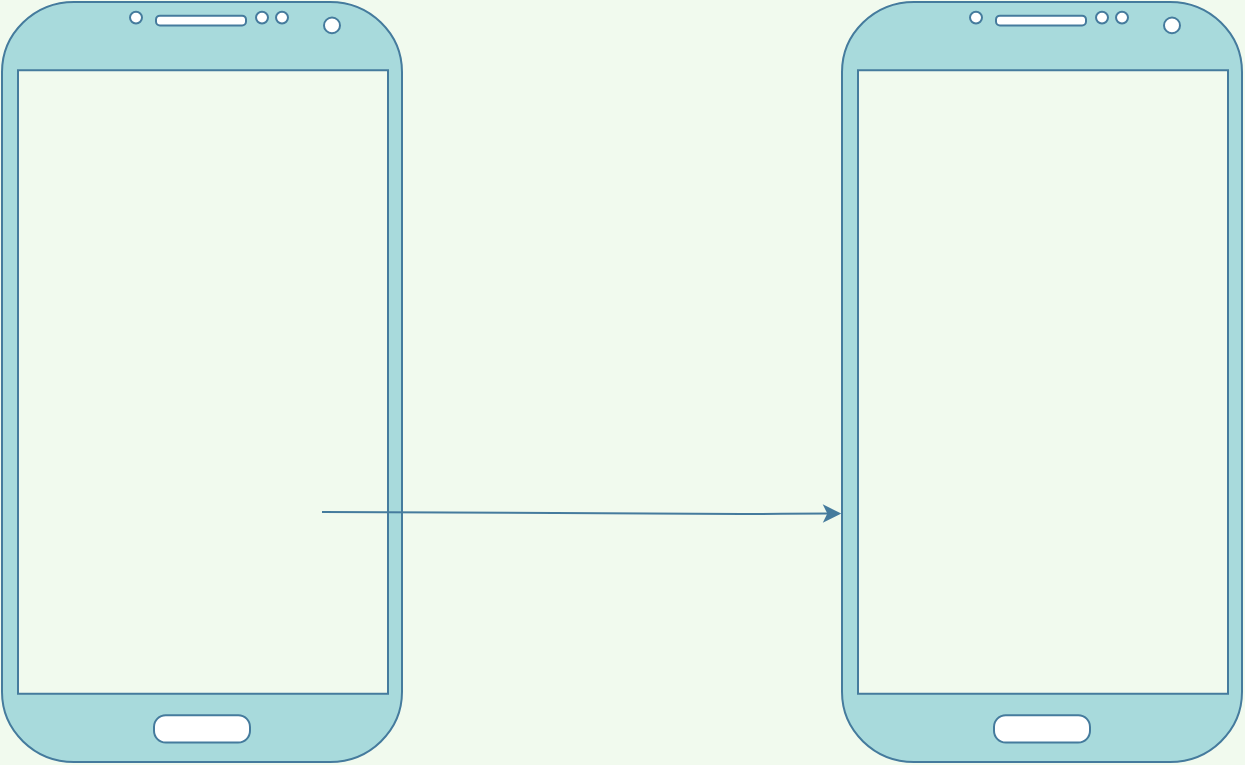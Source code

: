 <mxfile version="15.7.3" type="device"><diagram name="Page-1" id="03018318-947c-dd8e-b7a3-06fadd420f32"><mxGraphModel dx="2773" dy="934" grid="1" gridSize="10" guides="1" tooltips="1" connect="1" arrows="1" fold="1" page="1" pageScale="1" pageWidth="1100" pageHeight="850" background="#F1FAEE" math="0" shadow="0"><root><mxCell id="0"/><mxCell id="1" parent="0"/><mxCell id="QIA8QTiuk0ySr4rTwSLa-1" value="" style="verticalLabelPosition=bottom;verticalAlign=top;html=1;shadow=0;dashed=0;strokeWidth=1;shape=mxgraph.android.phone2;fillColor=#A8DADC;strokeColor=#457B9D;fontColor=#1D3557;" vertex="1" parent="1"><mxGeometry x="-850" y="235" width="200" height="380" as="geometry"/></mxCell><mxCell id="QIA8QTiuk0ySr4rTwSLa-30" value="" style="verticalLabelPosition=bottom;verticalAlign=top;html=1;shadow=0;dashed=0;strokeWidth=1;shape=mxgraph.android.phone2;fillColor=#A8DADC;strokeColor=#457B9D;fontColor=#1D3557;" vertex="1" parent="1"><mxGeometry x="-430" y="235" width="200" height="380" as="geometry"/></mxCell><mxCell id="QIA8QTiuk0ySr4rTwSLa-56" value="" style="endArrow=classic;html=1;rounded=1;sketch=0;fontColor=#1D3557;strokeColor=#457B9D;fillColor=#A8DADC;curved=0;exitX=1;exitY=0.5;exitDx=0;exitDy=0;entryX=-0.002;entryY=0.673;entryDx=0;entryDy=0;entryPerimeter=0;" edge="1" parent="1" target="QIA8QTiuk0ySr4rTwSLa-30"><mxGeometry width="50" height="50" relative="1" as="geometry"><mxPoint x="-690" y="490.0" as="sourcePoint"/><mxPoint x="-430" y="490" as="targetPoint"/><Array as="points"><mxPoint x="-470" y="491"/></Array></mxGeometry></mxCell></root></mxGraphModel></diagram></mxfile>